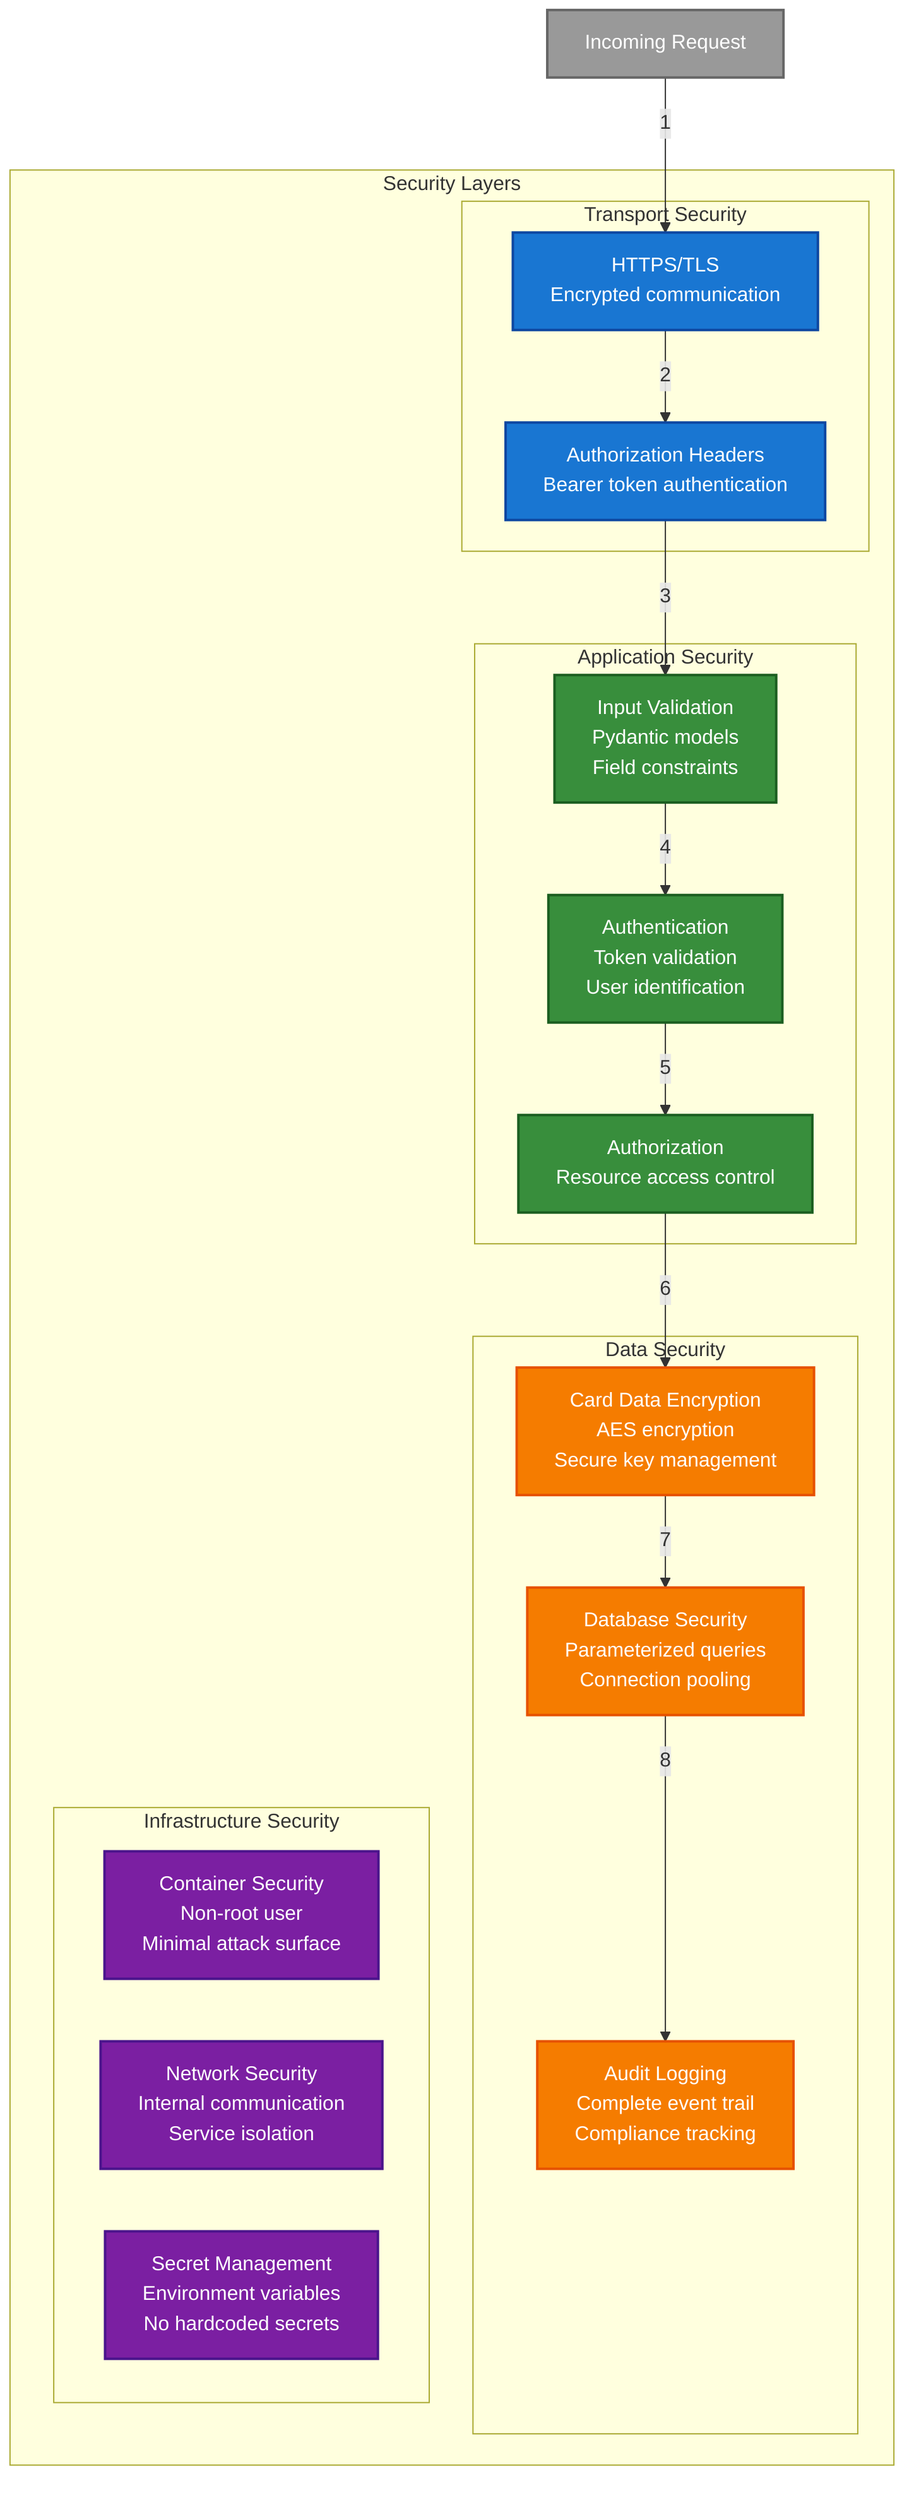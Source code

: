 graph TB
    subgraph "Security Layers"
        subgraph "Transport Security"
            HTTPS[HTTPS/TLS<br/>Encrypted communication]
            AuthHeaders[Authorization Headers<br/>Bearer token authentication]
        end
        
        subgraph "Application Security"
            InputValidation[Input Validation<br/>Pydantic models<br/>Field constraints]
            Authentication[Authentication<br/>Token validation<br/>User identification]
            Authorization[Authorization<br/>Resource access control]
        end
        
        subgraph "Data Security"
            CardEncryption[Card Data Encryption<br/>AES encryption<br/>Secure key management]
            DatabaseSecurity[Database Security<br/>Parameterized queries<br/>Connection pooling]
            AuditLogging[Audit Logging<br/>Complete event trail<br/>Compliance tracking]
        end
        
        subgraph "Infrastructure Security"
            ContainerSecurity[Container Security<br/>Non-root user<br/>Minimal attack surface]
            NetworkSecurity[Network Security<br/>Internal communication<br/>Service isolation]
            SecretManagement[Secret Management<br/>Environment variables<br/>No hardcoded secrets]
        end
    end
    
    Request[Incoming Request] -->|1| HTTPS
    HTTPS -->|2| AuthHeaders
    AuthHeaders -->|3| InputValidation
    InputValidation -->|4| Authentication
    Authentication -->|5| Authorization
    Authorization -->|6| CardEncryption
    CardEncryption -->|7| DatabaseSecurity
    DatabaseSecurity -->|8| AuditLogging
    
    classDef transport fill:#1976d2,stroke:#0d47a1,stroke-width:2px,color:#fff
    classDef application fill:#388e3c,stroke:#1b5e20,stroke-width:2px,color:#fff
    classDef data fill:#f57c00,stroke:#e65100,stroke-width:2px,color:#fff
    classDef infrastructure fill:#7b1fa2,stroke:#4a148c,stroke-width:2px,color:#fff
    classDef flow fill:#999999,stroke:#666666,stroke-width:2px,color:#fff
    
    class HTTPS,AuthHeaders transport
    class InputValidation,Authentication,Authorization application
    class CardEncryption,DatabaseSecurity,AuditLogging data
    class ContainerSecurity,NetworkSecurity,SecretManagement infrastructure
    class Request flow